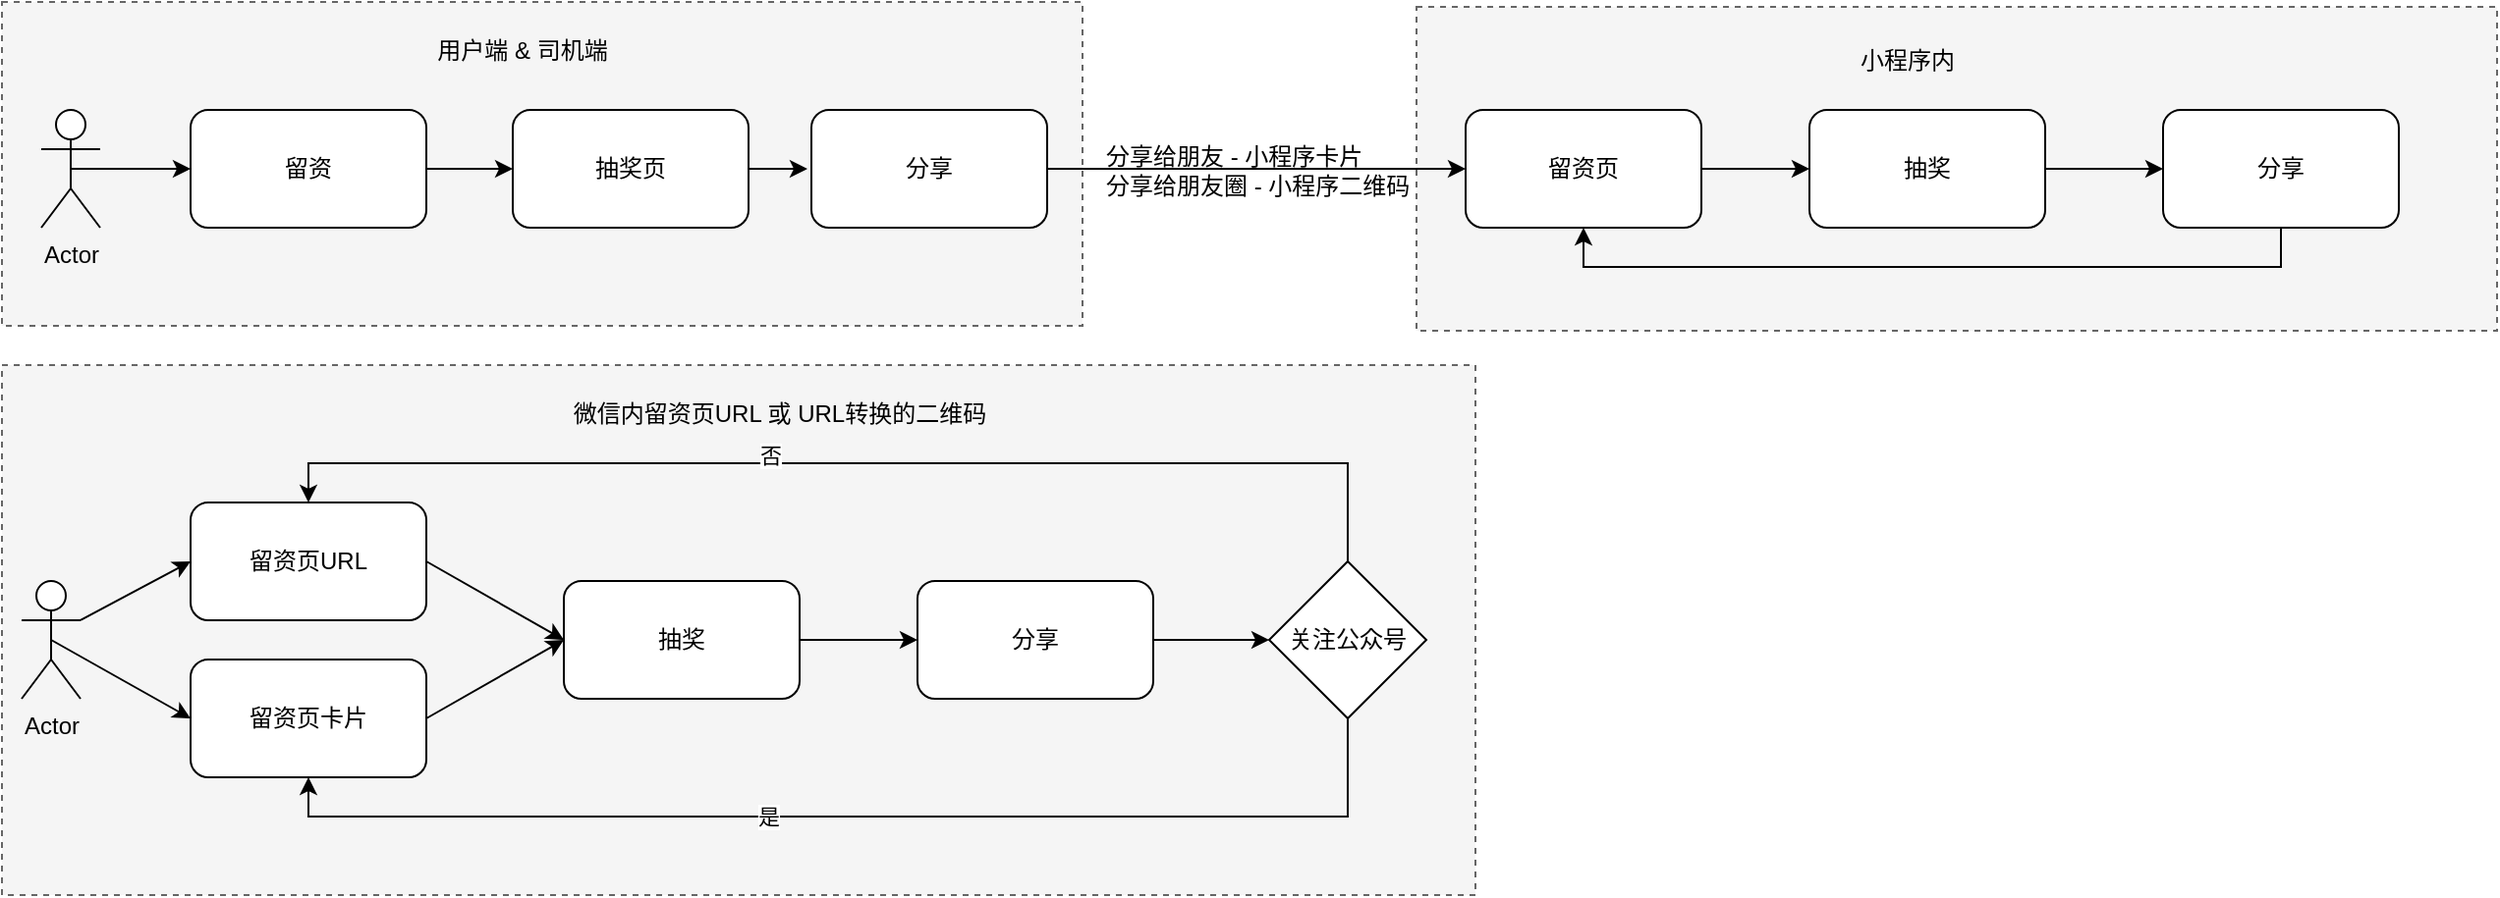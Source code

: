 <mxfile version="20.2.7" type="github"><diagram id="ekSxHJvwCHT13ZS6-xut" name="第 1 页"><mxGraphModel dx="1817" dy="745" grid="1" gridSize="10" guides="1" tooltips="1" connect="1" arrows="1" fold="1" page="1" pageScale="1" pageWidth="827" pageHeight="1169" math="0" shadow="0"><root><mxCell id="0"/><mxCell id="1" parent="0"/><mxCell id="AAxAvU_jOMEAyi6LZjdV-139" value="" style="rounded=0;whiteSpace=wrap;html=1;dashed=1;strokeColor=#666666;fillColor=#f5f5f5;fontColor=#333333;" vertex="1" parent="1"><mxGeometry x="200" y="300" width="750" height="270" as="geometry"/></mxCell><mxCell id="AAxAvU_jOMEAyi6LZjdV-125" value="" style="rounded=0;whiteSpace=wrap;html=1;dashed=1;strokeColor=#666666;fillColor=#f5f5f5;fontColor=#333333;" vertex="1" parent="1"><mxGeometry x="920" y="117.5" width="550" height="165" as="geometry"/></mxCell><mxCell id="AAxAvU_jOMEAyi6LZjdV-124" value="" style="rounded=0;whiteSpace=wrap;html=1;dashed=1;strokeColor=#666666;fillColor=#f5f5f5;fontColor=#333333;" vertex="1" parent="1"><mxGeometry x="200" y="115" width="550" height="165" as="geometry"/></mxCell><mxCell id="AAxAvU_jOMEAyi6LZjdV-2" value="用户端 &amp;amp; 司机端" style="text;html=1;strokeColor=none;fillColor=none;align=center;verticalAlign=middle;whiteSpace=wrap;rounded=0;" vertex="1" parent="1"><mxGeometry x="410" y="130" width="110" height="20" as="geometry"/></mxCell><mxCell id="AAxAvU_jOMEAyi6LZjdV-108" style="edgeStyle=orthogonalEdgeStyle;rounded=0;orthogonalLoop=1;jettySize=auto;html=1;exitX=1;exitY=0.5;exitDx=0;exitDy=0;entryX=0;entryY=0.5;entryDx=0;entryDy=0;strokeColor=#000000;" edge="1" parent="1" source="AAxAvU_jOMEAyi6LZjdV-3" target="AAxAvU_jOMEAyi6LZjdV-4"><mxGeometry relative="1" as="geometry"/></mxCell><mxCell id="AAxAvU_jOMEAyi6LZjdV-3" value="留资" style="rounded=1;whiteSpace=wrap;html=1;" vertex="1" parent="1"><mxGeometry x="296" y="170" width="120" height="60" as="geometry"/></mxCell><mxCell id="AAxAvU_jOMEAyi6LZjdV-109" style="edgeStyle=orthogonalEdgeStyle;rounded=0;orthogonalLoop=1;jettySize=auto;html=1;exitX=1;exitY=0.5;exitDx=0;exitDy=0;strokeColor=#000000;" edge="1" parent="1" source="AAxAvU_jOMEAyi6LZjdV-4"><mxGeometry relative="1" as="geometry"><mxPoint x="610" y="200" as="targetPoint"/></mxGeometry></mxCell><mxCell id="AAxAvU_jOMEAyi6LZjdV-4" value="抽奖页" style="rounded=1;whiteSpace=wrap;html=1;" vertex="1" parent="1"><mxGeometry x="460" y="170" width="120" height="60" as="geometry"/></mxCell><mxCell id="AAxAvU_jOMEAyi6LZjdV-87" style="edgeStyle=none;rounded=0;orthogonalLoop=1;jettySize=auto;html=1;exitX=1;exitY=0.5;exitDx=0;exitDy=0;entryX=0;entryY=0.5;entryDx=0;entryDy=0;strokeColor=#000000;" edge="1" parent="1" source="AAxAvU_jOMEAyi6LZjdV-5" target="AAxAvU_jOMEAyi6LZjdV-8"><mxGeometry relative="1" as="geometry"/></mxCell><mxCell id="AAxAvU_jOMEAyi6LZjdV-5" value="分享" style="rounded=1;whiteSpace=wrap;html=1;" vertex="1" parent="1"><mxGeometry x="612" y="170" width="120" height="60" as="geometry"/></mxCell><mxCell id="AAxAvU_jOMEAyi6LZjdV-7" value="分享给朋友 - 小程序卡片&lt;br&gt;分享给朋友圈 - 小程序二维码" style="text;html=1;strokeColor=none;fillColor=none;align=left;verticalAlign=middle;whiteSpace=wrap;rounded=0;" vertex="1" parent="1"><mxGeometry x="760" y="170" width="180" height="62.5" as="geometry"/></mxCell><mxCell id="AAxAvU_jOMEAyi6LZjdV-104" style="edgeStyle=none;rounded=0;orthogonalLoop=1;jettySize=auto;html=1;exitX=1;exitY=0.5;exitDx=0;exitDy=0;entryX=0;entryY=0.5;entryDx=0;entryDy=0;strokeColor=#000000;" edge="1" parent="1" source="AAxAvU_jOMEAyi6LZjdV-8" target="AAxAvU_jOMEAyi6LZjdV-9"><mxGeometry relative="1" as="geometry"/></mxCell><mxCell id="AAxAvU_jOMEAyi6LZjdV-8" value="留资页" style="rounded=1;whiteSpace=wrap;html=1;" vertex="1" parent="1"><mxGeometry x="945" y="170" width="120" height="60" as="geometry"/></mxCell><mxCell id="AAxAvU_jOMEAyi6LZjdV-105" style="edgeStyle=none;rounded=0;orthogonalLoop=1;jettySize=auto;html=1;exitX=1;exitY=0.5;exitDx=0;exitDy=0;entryX=0;entryY=0.5;entryDx=0;entryDy=0;strokeColor=#000000;" edge="1" parent="1" source="AAxAvU_jOMEAyi6LZjdV-9" target="AAxAvU_jOMEAyi6LZjdV-10"><mxGeometry relative="1" as="geometry"/></mxCell><mxCell id="AAxAvU_jOMEAyi6LZjdV-9" value="抽奖" style="rounded=1;whiteSpace=wrap;html=1;" vertex="1" parent="1"><mxGeometry x="1120" y="170" width="120" height="60" as="geometry"/></mxCell><mxCell id="AAxAvU_jOMEAyi6LZjdV-128" style="edgeStyle=orthogonalEdgeStyle;rounded=0;orthogonalLoop=1;jettySize=auto;html=1;exitX=0.5;exitY=1;exitDx=0;exitDy=0;entryX=0.5;entryY=1;entryDx=0;entryDy=0;strokeColor=#000000;" edge="1" parent="1" source="AAxAvU_jOMEAyi6LZjdV-10" target="AAxAvU_jOMEAyi6LZjdV-8"><mxGeometry relative="1" as="geometry"/></mxCell><mxCell id="AAxAvU_jOMEAyi6LZjdV-10" value="分享" style="rounded=1;whiteSpace=wrap;html=1;" vertex="1" parent="1"><mxGeometry x="1300" y="170" width="120" height="60" as="geometry"/></mxCell><mxCell id="AAxAvU_jOMEAyi6LZjdV-90" style="edgeStyle=none;rounded=0;orthogonalLoop=1;jettySize=auto;html=1;exitX=1;exitY=0.5;exitDx=0;exitDy=0;entryX=0;entryY=0.5;entryDx=0;entryDy=0;strokeColor=#000000;" edge="1" parent="1" source="AAxAvU_jOMEAyi6LZjdV-14" target="AAxAvU_jOMEAyi6LZjdV-15"><mxGeometry relative="1" as="geometry"/></mxCell><mxCell id="AAxAvU_jOMEAyi6LZjdV-14" value="抽奖" style="rounded=1;whiteSpace=wrap;html=1;" vertex="1" parent="1"><mxGeometry x="486" y="410" width="120" height="60" as="geometry"/></mxCell><mxCell id="AAxAvU_jOMEAyi6LZjdV-92" style="edgeStyle=none;rounded=0;orthogonalLoop=1;jettySize=auto;html=1;exitX=1;exitY=0.5;exitDx=0;exitDy=0;entryX=0;entryY=0.5;entryDx=0;entryDy=0;strokeColor=#000000;" edge="1" parent="1" source="AAxAvU_jOMEAyi6LZjdV-15" target="AAxAvU_jOMEAyi6LZjdV-91"><mxGeometry relative="1" as="geometry"/></mxCell><mxCell id="AAxAvU_jOMEAyi6LZjdV-15" value="分享" style="rounded=1;whiteSpace=wrap;html=1;" vertex="1" parent="1"><mxGeometry x="666" y="410" width="120" height="60" as="geometry"/></mxCell><mxCell id="AAxAvU_jOMEAyi6LZjdV-35" style="edgeStyle=orthogonalEdgeStyle;rounded=0;orthogonalLoop=1;jettySize=auto;html=1;exitX=0.5;exitY=0.5;exitDx=0;exitDy=0;exitPerimeter=0;entryX=0;entryY=0.5;entryDx=0;entryDy=0;" edge="1" parent="1" source="AAxAvU_jOMEAyi6LZjdV-34" target="AAxAvU_jOMEAyi6LZjdV-3"><mxGeometry relative="1" as="geometry"/></mxCell><mxCell id="AAxAvU_jOMEAyi6LZjdV-34" value="Actor" style="shape=umlActor;verticalLabelPosition=bottom;verticalAlign=top;html=1;outlineConnect=0;" vertex="1" parent="1"><mxGeometry x="220" y="170" width="30" height="60" as="geometry"/></mxCell><mxCell id="AAxAvU_jOMEAyi6LZjdV-130" style="edgeStyle=orthogonalEdgeStyle;rounded=0;orthogonalLoop=1;jettySize=auto;html=1;exitX=0.5;exitY=1;exitDx=0;exitDy=0;entryX=0.5;entryY=1;entryDx=0;entryDy=0;strokeColor=#000000;" edge="1" parent="1" source="AAxAvU_jOMEAyi6LZjdV-91" target="AAxAvU_jOMEAyi6LZjdV-114"><mxGeometry relative="1" as="geometry"/></mxCell><mxCell id="AAxAvU_jOMEAyi6LZjdV-138" value="是" style="edgeLabel;html=1;align=center;verticalAlign=middle;resizable=0;points=[];" vertex="1" connectable="0" parent="AAxAvU_jOMEAyi6LZjdV-130"><mxGeometry x="0.169" y="-4" relative="1" as="geometry"><mxPoint x="5" y="4" as="offset"/></mxGeometry></mxCell><mxCell id="AAxAvU_jOMEAyi6LZjdV-131" style="edgeStyle=orthogonalEdgeStyle;rounded=0;orthogonalLoop=1;jettySize=auto;html=1;exitX=0.5;exitY=0;exitDx=0;exitDy=0;entryX=0.5;entryY=0;entryDx=0;entryDy=0;strokeColor=#000000;" edge="1" parent="1" source="AAxAvU_jOMEAyi6LZjdV-91" target="AAxAvU_jOMEAyi6LZjdV-93"><mxGeometry relative="1" as="geometry"/></mxCell><mxCell id="AAxAvU_jOMEAyi6LZjdV-137" value="否" style="edgeLabel;html=1;align=center;verticalAlign=middle;resizable=0;points=[];" vertex="1" connectable="0" parent="AAxAvU_jOMEAyi6LZjdV-131"><mxGeometry x="0.149" y="-4" relative="1" as="geometry"><mxPoint as="offset"/></mxGeometry></mxCell><mxCell id="AAxAvU_jOMEAyi6LZjdV-91" value="关注公众号" style="rhombus;whiteSpace=wrap;html=1;" vertex="1" parent="1"><mxGeometry x="845" y="400" width="80" height="80" as="geometry"/></mxCell><mxCell id="AAxAvU_jOMEAyi6LZjdV-132" style="edgeStyle=none;rounded=0;orthogonalLoop=1;jettySize=auto;html=1;exitX=1;exitY=0.5;exitDx=0;exitDy=0;entryX=0;entryY=0.5;entryDx=0;entryDy=0;strokeColor=#000000;" edge="1" parent="1" source="AAxAvU_jOMEAyi6LZjdV-93" target="AAxAvU_jOMEAyi6LZjdV-14"><mxGeometry relative="1" as="geometry"/></mxCell><mxCell id="AAxAvU_jOMEAyi6LZjdV-93" value="留资页URL" style="rounded=1;whiteSpace=wrap;html=1;" vertex="1" parent="1"><mxGeometry x="296" y="370" width="120" height="60" as="geometry"/></mxCell><mxCell id="AAxAvU_jOMEAyi6LZjdV-110" value="小程序内" style="text;html=1;strokeColor=none;fillColor=none;align=center;verticalAlign=middle;whiteSpace=wrap;rounded=0;" vertex="1" parent="1"><mxGeometry x="1140" y="130" width="60" height="30" as="geometry"/></mxCell><mxCell id="AAxAvU_jOMEAyi6LZjdV-111" value="微信内留资页URL 或 URL转换的二维码" style="text;html=1;strokeColor=none;fillColor=none;align=center;verticalAlign=middle;whiteSpace=wrap;rounded=0;" vertex="1" parent="1"><mxGeometry x="486" y="310" width="220" height="30" as="geometry"/></mxCell><mxCell id="AAxAvU_jOMEAyi6LZjdV-133" style="edgeStyle=none;rounded=0;orthogonalLoop=1;jettySize=auto;html=1;exitX=1;exitY=0.5;exitDx=0;exitDy=0;strokeColor=#000000;" edge="1" parent="1" source="AAxAvU_jOMEAyi6LZjdV-114"><mxGeometry relative="1" as="geometry"><mxPoint x="486" y="440" as="targetPoint"/></mxGeometry></mxCell><mxCell id="AAxAvU_jOMEAyi6LZjdV-114" value="留资页卡片" style="rounded=1;whiteSpace=wrap;html=1;" vertex="1" parent="1"><mxGeometry x="296" y="450" width="120" height="60" as="geometry"/></mxCell><mxCell id="AAxAvU_jOMEAyi6LZjdV-135" style="edgeStyle=none;rounded=0;orthogonalLoop=1;jettySize=auto;html=1;exitX=1;exitY=0.333;exitDx=0;exitDy=0;exitPerimeter=0;entryX=0;entryY=0.5;entryDx=0;entryDy=0;strokeColor=#000000;" edge="1" parent="1" source="AAxAvU_jOMEAyi6LZjdV-134" target="AAxAvU_jOMEAyi6LZjdV-93"><mxGeometry relative="1" as="geometry"/></mxCell><mxCell id="AAxAvU_jOMEAyi6LZjdV-136" style="edgeStyle=none;rounded=0;orthogonalLoop=1;jettySize=auto;html=1;exitX=0.5;exitY=0.5;exitDx=0;exitDy=0;exitPerimeter=0;entryX=0;entryY=0.5;entryDx=0;entryDy=0;strokeColor=#000000;" edge="1" parent="1" source="AAxAvU_jOMEAyi6LZjdV-134" target="AAxAvU_jOMEAyi6LZjdV-114"><mxGeometry relative="1" as="geometry"/></mxCell><mxCell id="AAxAvU_jOMEAyi6LZjdV-134" value="Actor" style="shape=umlActor;verticalLabelPosition=bottom;verticalAlign=top;html=1;outlineConnect=0;" vertex="1" parent="1"><mxGeometry x="210" y="410" width="30" height="60" as="geometry"/></mxCell></root></mxGraphModel></diagram></mxfile>